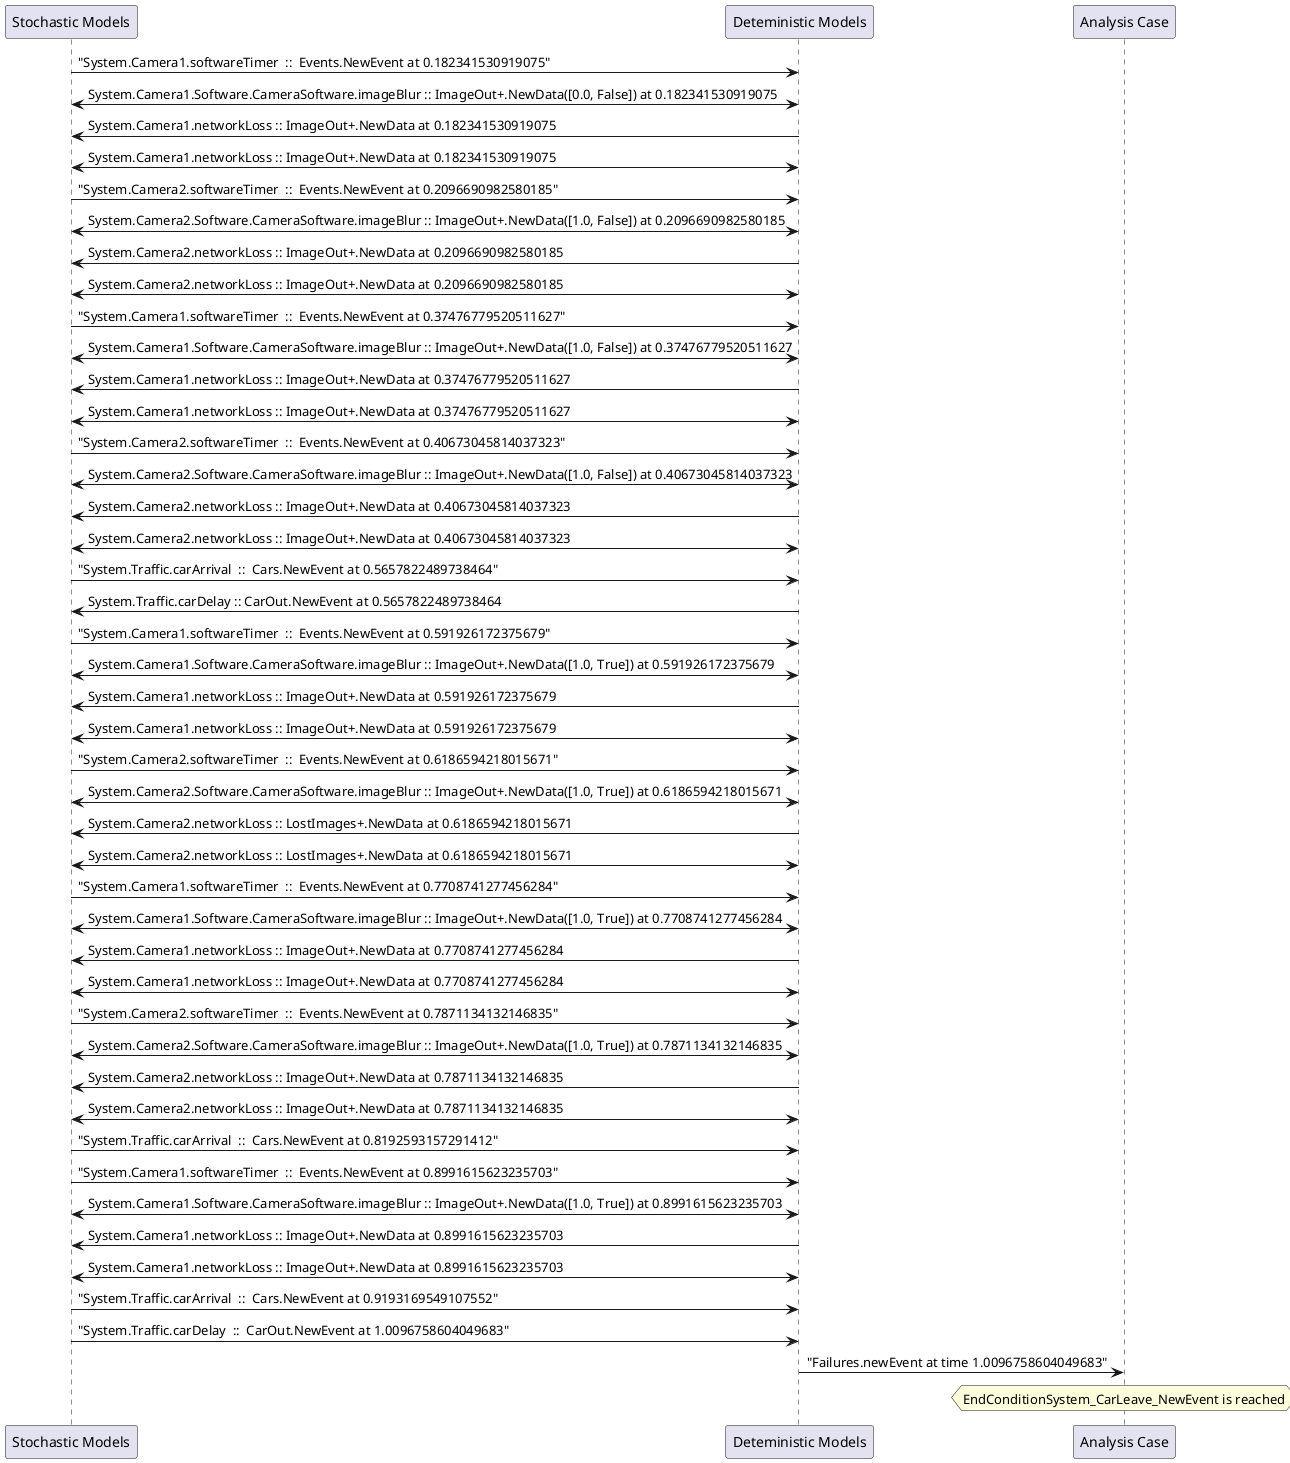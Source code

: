 
	@startuml
	participant "Stochastic Models" as stochmodel
	participant "Deteministic Models" as detmodel
	participant "Analysis Case" as analysis
	{0_stop} stochmodel -> detmodel : "System.Camera1.softwareTimer  ::  Events.NewEvent at 0.182341530919075"
detmodel <-> stochmodel : System.Camera1.Software.CameraSoftware.imageBlur :: ImageOut+.NewData([0.0, False]) at 0.182341530919075
detmodel -> stochmodel : System.Camera1.networkLoss :: ImageOut+.NewData at 0.182341530919075
detmodel <-> stochmodel : System.Camera1.networkLoss :: ImageOut+.NewData at 0.182341530919075
{16_stop} stochmodel -> detmodel : "System.Camera2.softwareTimer  ::  Events.NewEvent at 0.2096690982580185"
detmodel <-> stochmodel : System.Camera2.Software.CameraSoftware.imageBlur :: ImageOut+.NewData([1.0, False]) at 0.2096690982580185
detmodel -> stochmodel : System.Camera2.networkLoss :: ImageOut+.NewData at 0.2096690982580185
detmodel <-> stochmodel : System.Camera2.networkLoss :: ImageOut+.NewData at 0.2096690982580185
{1_stop} stochmodel -> detmodel : "System.Camera1.softwareTimer  ::  Events.NewEvent at 0.37476779520511627"
detmodel <-> stochmodel : System.Camera1.Software.CameraSoftware.imageBlur :: ImageOut+.NewData([1.0, False]) at 0.37476779520511627
detmodel -> stochmodel : System.Camera1.networkLoss :: ImageOut+.NewData at 0.37476779520511627
detmodel <-> stochmodel : System.Camera1.networkLoss :: ImageOut+.NewData at 0.37476779520511627
{17_stop} stochmodel -> detmodel : "System.Camera2.softwareTimer  ::  Events.NewEvent at 0.40673045814037323"
detmodel <-> stochmodel : System.Camera2.Software.CameraSoftware.imageBlur :: ImageOut+.NewData([1.0, False]) at 0.40673045814037323
detmodel -> stochmodel : System.Camera2.networkLoss :: ImageOut+.NewData at 0.40673045814037323
detmodel <-> stochmodel : System.Camera2.networkLoss :: ImageOut+.NewData at 0.40673045814037323
{31_stop} stochmodel -> detmodel : "System.Traffic.carArrival  ::  Cars.NewEvent at 0.5657822489738464"
{46_start} detmodel -> stochmodel : System.Traffic.carDelay :: CarOut.NewEvent at 0.5657822489738464
{2_stop} stochmodel -> detmodel : "System.Camera1.softwareTimer  ::  Events.NewEvent at 0.591926172375679"
detmodel <-> stochmodel : System.Camera1.Software.CameraSoftware.imageBlur :: ImageOut+.NewData([1.0, True]) at 0.591926172375679
detmodel -> stochmodel : System.Camera1.networkLoss :: ImageOut+.NewData at 0.591926172375679
detmodel <-> stochmodel : System.Camera1.networkLoss :: ImageOut+.NewData at 0.591926172375679
{18_stop} stochmodel -> detmodel : "System.Camera2.softwareTimer  ::  Events.NewEvent at 0.6186594218015671"
detmodel <-> stochmodel : System.Camera2.Software.CameraSoftware.imageBlur :: ImageOut+.NewData([1.0, True]) at 0.6186594218015671
detmodel -> stochmodel : System.Camera2.networkLoss :: LostImages+.NewData at 0.6186594218015671
detmodel <-> stochmodel : System.Camera2.networkLoss :: LostImages+.NewData at 0.6186594218015671
{3_stop} stochmodel -> detmodel : "System.Camera1.softwareTimer  ::  Events.NewEvent at 0.7708741277456284"
detmodel <-> stochmodel : System.Camera1.Software.CameraSoftware.imageBlur :: ImageOut+.NewData([1.0, True]) at 0.7708741277456284
detmodel -> stochmodel : System.Camera1.networkLoss :: ImageOut+.NewData at 0.7708741277456284
detmodel <-> stochmodel : System.Camera1.networkLoss :: ImageOut+.NewData at 0.7708741277456284
{19_stop} stochmodel -> detmodel : "System.Camera2.softwareTimer  ::  Events.NewEvent at 0.7871134132146835"
detmodel <-> stochmodel : System.Camera2.Software.CameraSoftware.imageBlur :: ImageOut+.NewData([1.0, True]) at 0.7871134132146835
detmodel -> stochmodel : System.Camera2.networkLoss :: ImageOut+.NewData at 0.7871134132146835
detmodel <-> stochmodel : System.Camera2.networkLoss :: ImageOut+.NewData at 0.7871134132146835
{32_stop} stochmodel -> detmodel : "System.Traffic.carArrival  ::  Cars.NewEvent at 0.8192593157291412"
{4_stop} stochmodel -> detmodel : "System.Camera1.softwareTimer  ::  Events.NewEvent at 0.8991615623235703"
detmodel <-> stochmodel : System.Camera1.Software.CameraSoftware.imageBlur :: ImageOut+.NewData([1.0, True]) at 0.8991615623235703
detmodel -> stochmodel : System.Camera1.networkLoss :: ImageOut+.NewData at 0.8991615623235703
detmodel <-> stochmodel : System.Camera1.networkLoss :: ImageOut+.NewData at 0.8991615623235703
{33_stop} stochmodel -> detmodel : "System.Traffic.carArrival  ::  Cars.NewEvent at 0.9193169549107552"
{46_stop} stochmodel -> detmodel : "System.Traffic.carDelay  ::  CarOut.NewEvent at 1.0096758604049683"
{46_start} <-> {46_stop} : delay
detmodel -> analysis : "Failures.newEvent at time 1.0096758604049683"
hnote over analysis 
EndConditionSystem_CarLeave_NewEvent is reached
endnote
@enduml